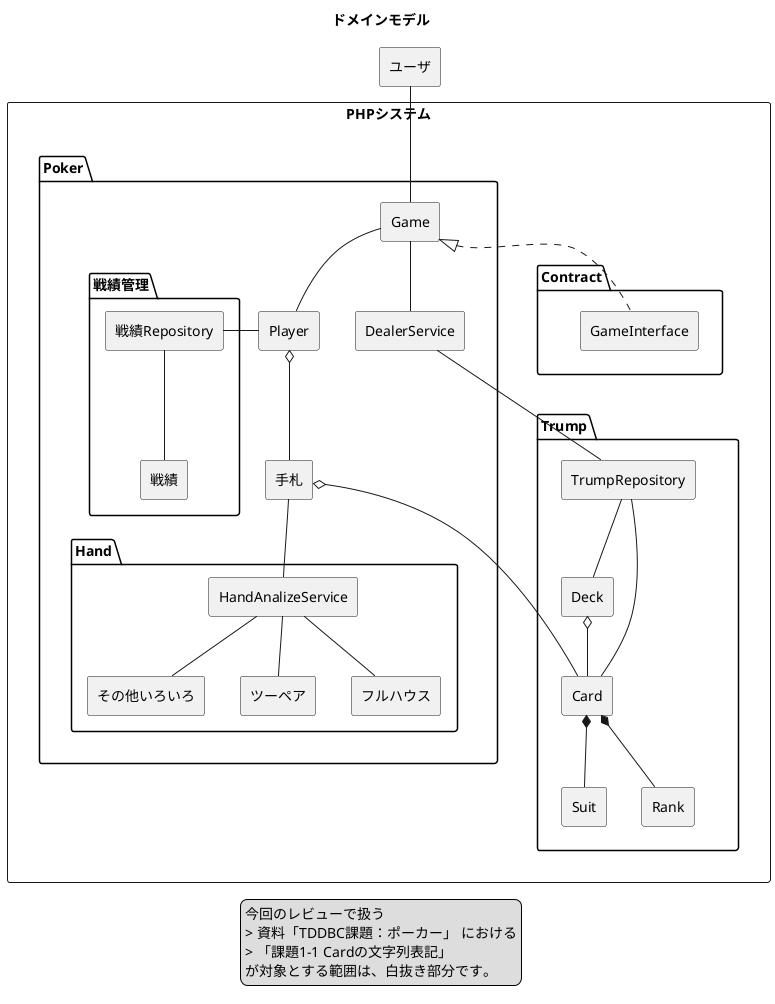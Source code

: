 @startuml

title: ドメインモデル

agent ユーザ

rectangle PHPシステム {

    package Contract {
        agent GameInterface
    }

    package Trump {

        agent TrumpRepository
        agent Deck
        agent Card
        agent Suit
        agent Rank
    }

    package Poker {
        agent Game
        agent Player
        agent DealerService
        agent 手札
        package 戦績管理 {
            agent 戦績
            agent 戦績Repository
        }
        package Hand {
            agent HandAnalizeService
            agent フルハウス
            agent ツーペア
            agent その他いろいろ
        }
    }
}

'' PHPシステム直下パッケージの位置関係
Poker -[hidden]r- Contract
Contract -[hidden]d- Trump

'' Pokerパッケージ
ユーザ -- Game
Game <|.. GameInterface
'' Gameインスタンスが直接触るモデル群
Game -d- DealerService
Game -d- Player

Player -l- 戦績Repository
Player o-- 手札
手札 o-- Card
手札 -d- HandAnalizeService

HandAnalizeService -d- フルハウス
HandAnalizeService -d- ツーペア
HandAnalizeService -d- その他いろいろ
フルハウス -[hidden]l- ツーペア

戦績Repository -d- 戦績

DealerService -- TrumpRepository

'' Trumpパッケージ
Card *-- Suit
Card *-- Rank
Deck o-- Card
TrumpRepository -- Card
TrumpRepository -- Deck

legend
今回のレビューで扱う
> 資料「TDDBC課題：ポーカー」 における
> 「課題1-1 Cardの文字列表記」
が対象とする範囲は、白抜き部分です。
end legend

@enduml